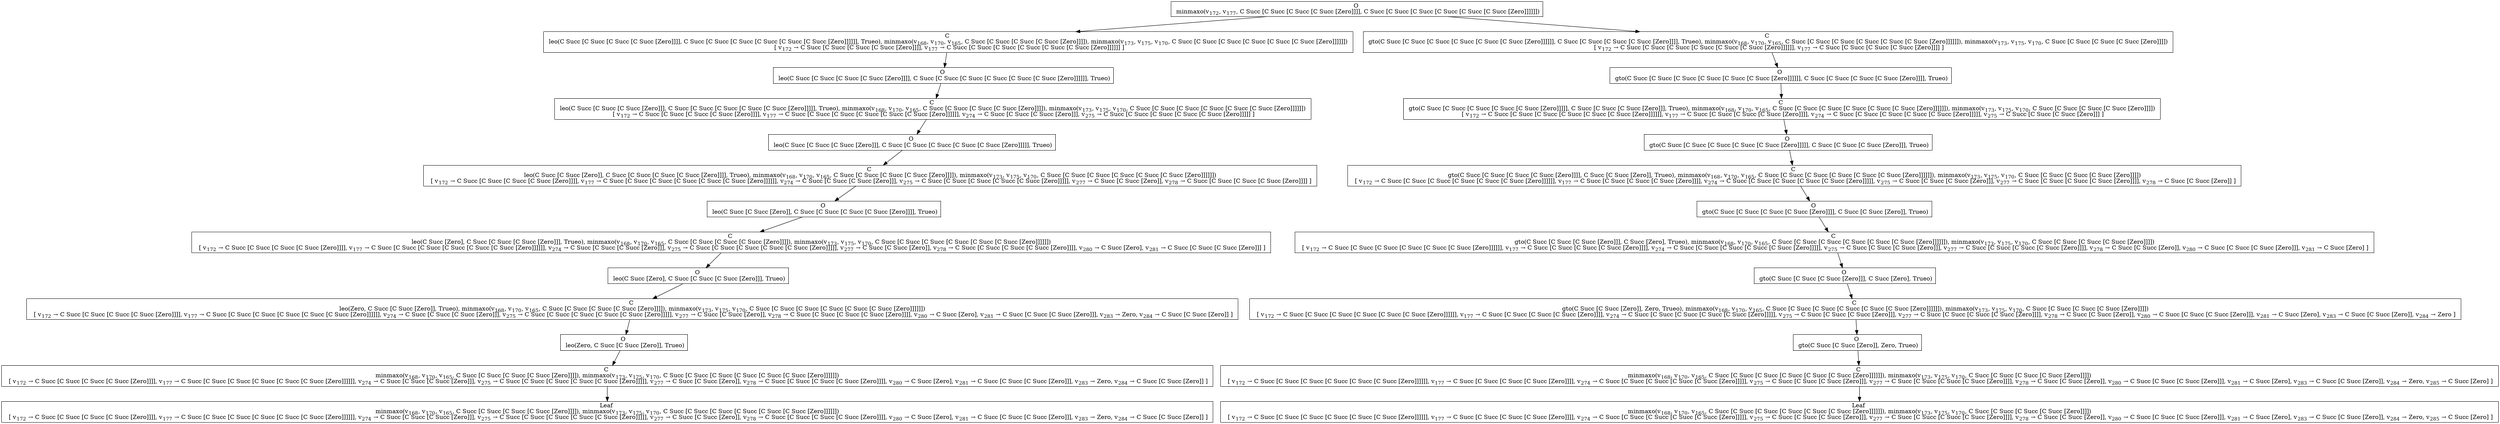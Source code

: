 digraph {
    graph [rankdir=TB
          ,bgcolor=transparent];
    node [shape=box
         ,fillcolor=white
         ,style=filled];
    0 [label=<O <BR/> minmaxo(v<SUB>172</SUB>, v<SUB>177</SUB>, C Succ [C Succ [C Succ [C Succ [Zero]]]], C Succ [C Succ [C Succ [C Succ [C Succ [C Succ [Zero]]]]]])>];
    1 [label=<C <BR/> leo(C Succ [C Succ [C Succ [C Succ [Zero]]]], C Succ [C Succ [C Succ [C Succ [C Succ [C Succ [Zero]]]]]], Trueo), minmaxo(v<SUB>168</SUB>, v<SUB>170</SUB>, v<SUB>165</SUB>, C Succ [C Succ [C Succ [C Succ [Zero]]]]), minmaxo(v<SUB>173</SUB>, v<SUB>175</SUB>, v<SUB>170</SUB>, C Succ [C Succ [C Succ [C Succ [C Succ [C Succ [Zero]]]]]]) <BR/>  [ v<SUB>172</SUB> &rarr; C Succ [C Succ [C Succ [C Succ [Zero]]]], v<SUB>177</SUB> &rarr; C Succ [C Succ [C Succ [C Succ [C Succ [C Succ [Zero]]]]]] ] >];
    2 [label=<C <BR/> gto(C Succ [C Succ [C Succ [C Succ [C Succ [C Succ [Zero]]]]]], C Succ [C Succ [C Succ [C Succ [Zero]]]], Trueo), minmaxo(v<SUB>168</SUB>, v<SUB>170</SUB>, v<SUB>165</SUB>, C Succ [C Succ [C Succ [C Succ [C Succ [C Succ [Zero]]]]]]), minmaxo(v<SUB>173</SUB>, v<SUB>175</SUB>, v<SUB>170</SUB>, C Succ [C Succ [C Succ [C Succ [Zero]]]]) <BR/>  [ v<SUB>172</SUB> &rarr; C Succ [C Succ [C Succ [C Succ [C Succ [C Succ [Zero]]]]]], v<SUB>177</SUB> &rarr; C Succ [C Succ [C Succ [C Succ [Zero]]]] ] >];
    3 [label=<O <BR/> leo(C Succ [C Succ [C Succ [C Succ [Zero]]]], C Succ [C Succ [C Succ [C Succ [C Succ [C Succ [Zero]]]]]], Trueo)>];
    4 [label=<C <BR/> leo(C Succ [C Succ [C Succ [Zero]]], C Succ [C Succ [C Succ [C Succ [C Succ [Zero]]]]], Trueo), minmaxo(v<SUB>168</SUB>, v<SUB>170</SUB>, v<SUB>165</SUB>, C Succ [C Succ [C Succ [C Succ [Zero]]]]), minmaxo(v<SUB>173</SUB>, v<SUB>175</SUB>, v<SUB>170</SUB>, C Succ [C Succ [C Succ [C Succ [C Succ [C Succ [Zero]]]]]]) <BR/>  [ v<SUB>172</SUB> &rarr; C Succ [C Succ [C Succ [C Succ [Zero]]]], v<SUB>177</SUB> &rarr; C Succ [C Succ [C Succ [C Succ [C Succ [C Succ [Zero]]]]]], v<SUB>274</SUB> &rarr; C Succ [C Succ [C Succ [Zero]]], v<SUB>275</SUB> &rarr; C Succ [C Succ [C Succ [C Succ [C Succ [Zero]]]]] ] >];
    5 [label=<O <BR/> leo(C Succ [C Succ [C Succ [Zero]]], C Succ [C Succ [C Succ [C Succ [C Succ [Zero]]]]], Trueo)>];
    6 [label=<C <BR/> leo(C Succ [C Succ [Zero]], C Succ [C Succ [C Succ [C Succ [Zero]]]], Trueo), minmaxo(v<SUB>168</SUB>, v<SUB>170</SUB>, v<SUB>165</SUB>, C Succ [C Succ [C Succ [C Succ [Zero]]]]), minmaxo(v<SUB>173</SUB>, v<SUB>175</SUB>, v<SUB>170</SUB>, C Succ [C Succ [C Succ [C Succ [C Succ [C Succ [Zero]]]]]]) <BR/>  [ v<SUB>172</SUB> &rarr; C Succ [C Succ [C Succ [C Succ [Zero]]]], v<SUB>177</SUB> &rarr; C Succ [C Succ [C Succ [C Succ [C Succ [C Succ [Zero]]]]]], v<SUB>274</SUB> &rarr; C Succ [C Succ [C Succ [Zero]]], v<SUB>275</SUB> &rarr; C Succ [C Succ [C Succ [C Succ [C Succ [Zero]]]]], v<SUB>277</SUB> &rarr; C Succ [C Succ [Zero]], v<SUB>278</SUB> &rarr; C Succ [C Succ [C Succ [C Succ [Zero]]]] ] >];
    7 [label=<O <BR/> leo(C Succ [C Succ [Zero]], C Succ [C Succ [C Succ [C Succ [Zero]]]], Trueo)>];
    8 [label=<C <BR/> leo(C Succ [Zero], C Succ [C Succ [C Succ [Zero]]], Trueo), minmaxo(v<SUB>168</SUB>, v<SUB>170</SUB>, v<SUB>165</SUB>, C Succ [C Succ [C Succ [C Succ [Zero]]]]), minmaxo(v<SUB>173</SUB>, v<SUB>175</SUB>, v<SUB>170</SUB>, C Succ [C Succ [C Succ [C Succ [C Succ [C Succ [Zero]]]]]]) <BR/>  [ v<SUB>172</SUB> &rarr; C Succ [C Succ [C Succ [C Succ [Zero]]]], v<SUB>177</SUB> &rarr; C Succ [C Succ [C Succ [C Succ [C Succ [C Succ [Zero]]]]]], v<SUB>274</SUB> &rarr; C Succ [C Succ [C Succ [Zero]]], v<SUB>275</SUB> &rarr; C Succ [C Succ [C Succ [C Succ [C Succ [Zero]]]]], v<SUB>277</SUB> &rarr; C Succ [C Succ [Zero]], v<SUB>278</SUB> &rarr; C Succ [C Succ [C Succ [C Succ [Zero]]]], v<SUB>280</SUB> &rarr; C Succ [Zero], v<SUB>281</SUB> &rarr; C Succ [C Succ [C Succ [Zero]]] ] >];
    9 [label=<O <BR/> leo(C Succ [Zero], C Succ [C Succ [C Succ [Zero]]], Trueo)>];
    10 [label=<C <BR/> leo(Zero, C Succ [C Succ [Zero]], Trueo), minmaxo(v<SUB>168</SUB>, v<SUB>170</SUB>, v<SUB>165</SUB>, C Succ [C Succ [C Succ [C Succ [Zero]]]]), minmaxo(v<SUB>173</SUB>, v<SUB>175</SUB>, v<SUB>170</SUB>, C Succ [C Succ [C Succ [C Succ [C Succ [C Succ [Zero]]]]]]) <BR/>  [ v<SUB>172</SUB> &rarr; C Succ [C Succ [C Succ [C Succ [Zero]]]], v<SUB>177</SUB> &rarr; C Succ [C Succ [C Succ [C Succ [C Succ [C Succ [Zero]]]]]], v<SUB>274</SUB> &rarr; C Succ [C Succ [C Succ [Zero]]], v<SUB>275</SUB> &rarr; C Succ [C Succ [C Succ [C Succ [C Succ [Zero]]]]], v<SUB>277</SUB> &rarr; C Succ [C Succ [Zero]], v<SUB>278</SUB> &rarr; C Succ [C Succ [C Succ [C Succ [Zero]]]], v<SUB>280</SUB> &rarr; C Succ [Zero], v<SUB>281</SUB> &rarr; C Succ [C Succ [C Succ [Zero]]], v<SUB>283</SUB> &rarr; Zero, v<SUB>284</SUB> &rarr; C Succ [C Succ [Zero]] ] >];
    11 [label=<O <BR/> leo(Zero, C Succ [C Succ [Zero]], Trueo)>];
    12 [label=<C <BR/> minmaxo(v<SUB>168</SUB>, v<SUB>170</SUB>, v<SUB>165</SUB>, C Succ [C Succ [C Succ [C Succ [Zero]]]]), minmaxo(v<SUB>173</SUB>, v<SUB>175</SUB>, v<SUB>170</SUB>, C Succ [C Succ [C Succ [C Succ [C Succ [C Succ [Zero]]]]]]) <BR/>  [ v<SUB>172</SUB> &rarr; C Succ [C Succ [C Succ [C Succ [Zero]]]], v<SUB>177</SUB> &rarr; C Succ [C Succ [C Succ [C Succ [C Succ [C Succ [Zero]]]]]], v<SUB>274</SUB> &rarr; C Succ [C Succ [C Succ [Zero]]], v<SUB>275</SUB> &rarr; C Succ [C Succ [C Succ [C Succ [C Succ [Zero]]]]], v<SUB>277</SUB> &rarr; C Succ [C Succ [Zero]], v<SUB>278</SUB> &rarr; C Succ [C Succ [C Succ [C Succ [Zero]]]], v<SUB>280</SUB> &rarr; C Succ [Zero], v<SUB>281</SUB> &rarr; C Succ [C Succ [C Succ [Zero]]], v<SUB>283</SUB> &rarr; Zero, v<SUB>284</SUB> &rarr; C Succ [C Succ [Zero]] ] >];
    13 [label=<Leaf <BR/> minmaxo(v<SUB>168</SUB>, v<SUB>170</SUB>, v<SUB>165</SUB>, C Succ [C Succ [C Succ [C Succ [Zero]]]]), minmaxo(v<SUB>173</SUB>, v<SUB>175</SUB>, v<SUB>170</SUB>, C Succ [C Succ [C Succ [C Succ [C Succ [C Succ [Zero]]]]]]) <BR/>  [ v<SUB>172</SUB> &rarr; C Succ [C Succ [C Succ [C Succ [Zero]]]], v<SUB>177</SUB> &rarr; C Succ [C Succ [C Succ [C Succ [C Succ [C Succ [Zero]]]]]], v<SUB>274</SUB> &rarr; C Succ [C Succ [C Succ [Zero]]], v<SUB>275</SUB> &rarr; C Succ [C Succ [C Succ [C Succ [C Succ [Zero]]]]], v<SUB>277</SUB> &rarr; C Succ [C Succ [Zero]], v<SUB>278</SUB> &rarr; C Succ [C Succ [C Succ [C Succ [Zero]]]], v<SUB>280</SUB> &rarr; C Succ [Zero], v<SUB>281</SUB> &rarr; C Succ [C Succ [C Succ [Zero]]], v<SUB>283</SUB> &rarr; Zero, v<SUB>284</SUB> &rarr; C Succ [C Succ [Zero]] ] >];
    14 [label=<O <BR/> gto(C Succ [C Succ [C Succ [C Succ [C Succ [C Succ [Zero]]]]]], C Succ [C Succ [C Succ [C Succ [Zero]]]], Trueo)>];
    15 [label=<C <BR/> gto(C Succ [C Succ [C Succ [C Succ [C Succ [Zero]]]]], C Succ [C Succ [C Succ [Zero]]], Trueo), minmaxo(v<SUB>168</SUB>, v<SUB>170</SUB>, v<SUB>165</SUB>, C Succ [C Succ [C Succ [C Succ [C Succ [C Succ [Zero]]]]]]), minmaxo(v<SUB>173</SUB>, v<SUB>175</SUB>, v<SUB>170</SUB>, C Succ [C Succ [C Succ [C Succ [Zero]]]]) <BR/>  [ v<SUB>172</SUB> &rarr; C Succ [C Succ [C Succ [C Succ [C Succ [C Succ [Zero]]]]]], v<SUB>177</SUB> &rarr; C Succ [C Succ [C Succ [C Succ [Zero]]]], v<SUB>274</SUB> &rarr; C Succ [C Succ [C Succ [C Succ [C Succ [Zero]]]]], v<SUB>275</SUB> &rarr; C Succ [C Succ [C Succ [Zero]]] ] >];
    16 [label=<O <BR/> gto(C Succ [C Succ [C Succ [C Succ [C Succ [Zero]]]]], C Succ [C Succ [C Succ [Zero]]], Trueo)>];
    17 [label=<C <BR/> gto(C Succ [C Succ [C Succ [C Succ [Zero]]]], C Succ [C Succ [Zero]], Trueo), minmaxo(v<SUB>168</SUB>, v<SUB>170</SUB>, v<SUB>165</SUB>, C Succ [C Succ [C Succ [C Succ [C Succ [C Succ [Zero]]]]]]), minmaxo(v<SUB>173</SUB>, v<SUB>175</SUB>, v<SUB>170</SUB>, C Succ [C Succ [C Succ [C Succ [Zero]]]]) <BR/>  [ v<SUB>172</SUB> &rarr; C Succ [C Succ [C Succ [C Succ [C Succ [C Succ [Zero]]]]]], v<SUB>177</SUB> &rarr; C Succ [C Succ [C Succ [C Succ [Zero]]]], v<SUB>274</SUB> &rarr; C Succ [C Succ [C Succ [C Succ [C Succ [Zero]]]]], v<SUB>275</SUB> &rarr; C Succ [C Succ [C Succ [Zero]]], v<SUB>277</SUB> &rarr; C Succ [C Succ [C Succ [C Succ [Zero]]]], v<SUB>278</SUB> &rarr; C Succ [C Succ [Zero]] ] >];
    18 [label=<O <BR/> gto(C Succ [C Succ [C Succ [C Succ [Zero]]]], C Succ [C Succ [Zero]], Trueo)>];
    19 [label=<C <BR/> gto(C Succ [C Succ [C Succ [Zero]]], C Succ [Zero], Trueo), minmaxo(v<SUB>168</SUB>, v<SUB>170</SUB>, v<SUB>165</SUB>, C Succ [C Succ [C Succ [C Succ [C Succ [C Succ [Zero]]]]]]), minmaxo(v<SUB>173</SUB>, v<SUB>175</SUB>, v<SUB>170</SUB>, C Succ [C Succ [C Succ [C Succ [Zero]]]]) <BR/>  [ v<SUB>172</SUB> &rarr; C Succ [C Succ [C Succ [C Succ [C Succ [C Succ [Zero]]]]]], v<SUB>177</SUB> &rarr; C Succ [C Succ [C Succ [C Succ [Zero]]]], v<SUB>274</SUB> &rarr; C Succ [C Succ [C Succ [C Succ [C Succ [Zero]]]]], v<SUB>275</SUB> &rarr; C Succ [C Succ [C Succ [Zero]]], v<SUB>277</SUB> &rarr; C Succ [C Succ [C Succ [C Succ [Zero]]]], v<SUB>278</SUB> &rarr; C Succ [C Succ [Zero]], v<SUB>280</SUB> &rarr; C Succ [C Succ [C Succ [Zero]]], v<SUB>281</SUB> &rarr; C Succ [Zero] ] >];
    20 [label=<O <BR/> gto(C Succ [C Succ [C Succ [Zero]]], C Succ [Zero], Trueo)>];
    21 [label=<C <BR/> gto(C Succ [C Succ [Zero]], Zero, Trueo), minmaxo(v<SUB>168</SUB>, v<SUB>170</SUB>, v<SUB>165</SUB>, C Succ [C Succ [C Succ [C Succ [C Succ [C Succ [Zero]]]]]]), minmaxo(v<SUB>173</SUB>, v<SUB>175</SUB>, v<SUB>170</SUB>, C Succ [C Succ [C Succ [C Succ [Zero]]]]) <BR/>  [ v<SUB>172</SUB> &rarr; C Succ [C Succ [C Succ [C Succ [C Succ [C Succ [Zero]]]]]], v<SUB>177</SUB> &rarr; C Succ [C Succ [C Succ [C Succ [Zero]]]], v<SUB>274</SUB> &rarr; C Succ [C Succ [C Succ [C Succ [C Succ [Zero]]]]], v<SUB>275</SUB> &rarr; C Succ [C Succ [C Succ [Zero]]], v<SUB>277</SUB> &rarr; C Succ [C Succ [C Succ [C Succ [Zero]]]], v<SUB>278</SUB> &rarr; C Succ [C Succ [Zero]], v<SUB>280</SUB> &rarr; C Succ [C Succ [C Succ [Zero]]], v<SUB>281</SUB> &rarr; C Succ [Zero], v<SUB>283</SUB> &rarr; C Succ [C Succ [Zero]], v<SUB>284</SUB> &rarr; Zero ] >];
    22 [label=<O <BR/> gto(C Succ [C Succ [Zero]], Zero, Trueo)>];
    23 [label=<C <BR/> minmaxo(v<SUB>168</SUB>, v<SUB>170</SUB>, v<SUB>165</SUB>, C Succ [C Succ [C Succ [C Succ [C Succ [C Succ [Zero]]]]]]), minmaxo(v<SUB>173</SUB>, v<SUB>175</SUB>, v<SUB>170</SUB>, C Succ [C Succ [C Succ [C Succ [Zero]]]]) <BR/>  [ v<SUB>172</SUB> &rarr; C Succ [C Succ [C Succ [C Succ [C Succ [C Succ [Zero]]]]]], v<SUB>177</SUB> &rarr; C Succ [C Succ [C Succ [C Succ [Zero]]]], v<SUB>274</SUB> &rarr; C Succ [C Succ [C Succ [C Succ [C Succ [Zero]]]]], v<SUB>275</SUB> &rarr; C Succ [C Succ [C Succ [Zero]]], v<SUB>277</SUB> &rarr; C Succ [C Succ [C Succ [C Succ [Zero]]]], v<SUB>278</SUB> &rarr; C Succ [C Succ [Zero]], v<SUB>280</SUB> &rarr; C Succ [C Succ [C Succ [Zero]]], v<SUB>281</SUB> &rarr; C Succ [Zero], v<SUB>283</SUB> &rarr; C Succ [C Succ [Zero]], v<SUB>284</SUB> &rarr; Zero, v<SUB>285</SUB> &rarr; C Succ [Zero] ] >];
    24 [label=<Leaf <BR/> minmaxo(v<SUB>168</SUB>, v<SUB>170</SUB>, v<SUB>165</SUB>, C Succ [C Succ [C Succ [C Succ [C Succ [C Succ [Zero]]]]]]), minmaxo(v<SUB>173</SUB>, v<SUB>175</SUB>, v<SUB>170</SUB>, C Succ [C Succ [C Succ [C Succ [Zero]]]]) <BR/>  [ v<SUB>172</SUB> &rarr; C Succ [C Succ [C Succ [C Succ [C Succ [C Succ [Zero]]]]]], v<SUB>177</SUB> &rarr; C Succ [C Succ [C Succ [C Succ [Zero]]]], v<SUB>274</SUB> &rarr; C Succ [C Succ [C Succ [C Succ [C Succ [Zero]]]]], v<SUB>275</SUB> &rarr; C Succ [C Succ [C Succ [Zero]]], v<SUB>277</SUB> &rarr; C Succ [C Succ [C Succ [C Succ [Zero]]]], v<SUB>278</SUB> &rarr; C Succ [C Succ [Zero]], v<SUB>280</SUB> &rarr; C Succ [C Succ [C Succ [Zero]]], v<SUB>281</SUB> &rarr; C Succ [Zero], v<SUB>283</SUB> &rarr; C Succ [C Succ [Zero]], v<SUB>284</SUB> &rarr; Zero, v<SUB>285</SUB> &rarr; C Succ [Zero] ] >];
    0 -> 1 [label=""];
    0 -> 2 [label=""];
    1 -> 3 [label=""];
    2 -> 14 [label=""];
    3 -> 4 [label=""];
    4 -> 5 [label=""];
    5 -> 6 [label=""];
    6 -> 7 [label=""];
    7 -> 8 [label=""];
    8 -> 9 [label=""];
    9 -> 10 [label=""];
    10 -> 11 [label=""];
    11 -> 12 [label=""];
    12 -> 13 [label=""];
    14 -> 15 [label=""];
    15 -> 16 [label=""];
    16 -> 17 [label=""];
    17 -> 18 [label=""];
    18 -> 19 [label=""];
    19 -> 20 [label=""];
    20 -> 21 [label=""];
    21 -> 22 [label=""];
    22 -> 23 [label=""];
    23 -> 24 [label=""];
}